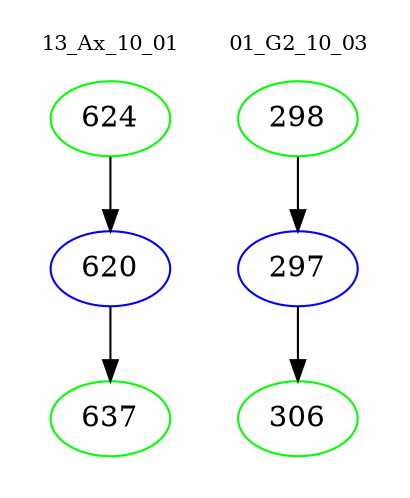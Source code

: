digraph{
subgraph cluster_0 {
color = white
label = "13_Ax_10_01";
fontsize=10;
T0_624 [label="624", color="green"]
T0_624 -> T0_620 [color="black"]
T0_620 [label="620", color="blue"]
T0_620 -> T0_637 [color="black"]
T0_637 [label="637", color="green"]
}
subgraph cluster_1 {
color = white
label = "01_G2_10_03";
fontsize=10;
T1_298 [label="298", color="green"]
T1_298 -> T1_297 [color="black"]
T1_297 [label="297", color="blue"]
T1_297 -> T1_306 [color="black"]
T1_306 [label="306", color="green"]
}
}
